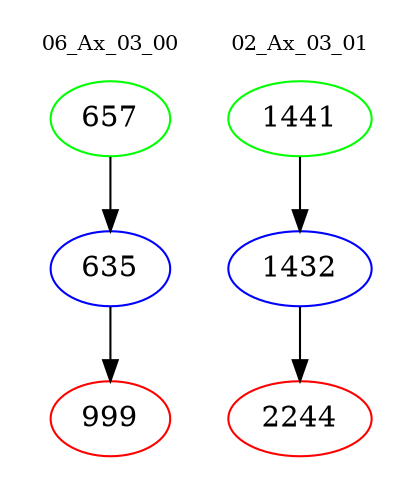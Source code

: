 digraph{
subgraph cluster_0 {
color = white
label = "06_Ax_03_00";
fontsize=10;
T0_657 [label="657", color="green"]
T0_657 -> T0_635 [color="black"]
T0_635 [label="635", color="blue"]
T0_635 -> T0_999 [color="black"]
T0_999 [label="999", color="red"]
}
subgraph cluster_1 {
color = white
label = "02_Ax_03_01";
fontsize=10;
T1_1441 [label="1441", color="green"]
T1_1441 -> T1_1432 [color="black"]
T1_1432 [label="1432", color="blue"]
T1_1432 -> T1_2244 [color="black"]
T1_2244 [label="2244", color="red"]
}
}
